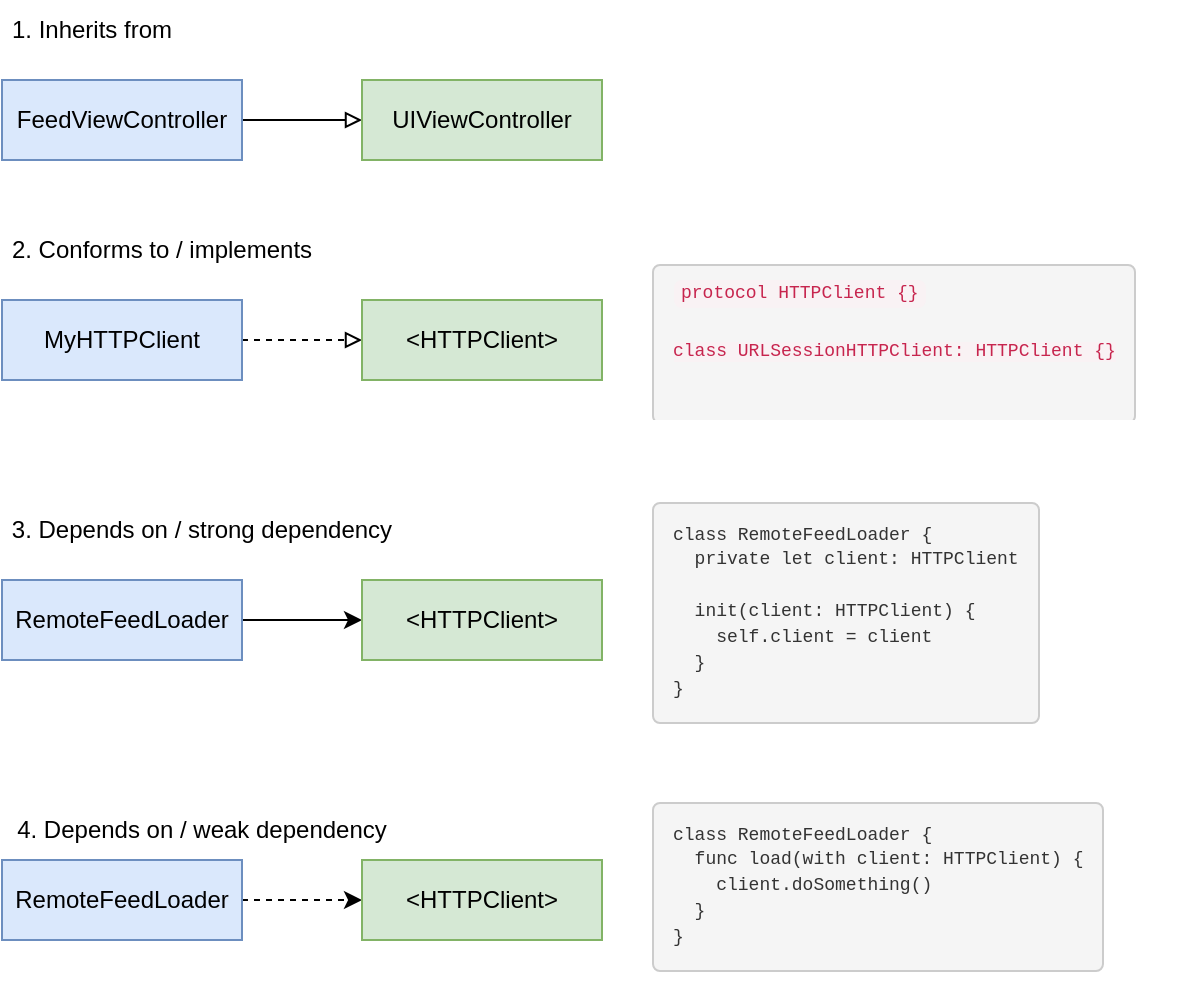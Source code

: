<mxfile version="24.6.5" type="github">
  <diagram name="Page-1" id="9f46799a-70d6-7492-0946-bef42562c5a5">
    <mxGraphModel dx="1430" dy="874" grid="1" gridSize="10" guides="1" tooltips="1" connect="1" arrows="1" fold="1" page="0" pageScale="1" pageWidth="1100" pageHeight="850" background="#ffffff" math="0" shadow="0">
      <root>
        <mxCell id="0" />
        <mxCell id="1" parent="0" />
        <mxCell id="aVy8gvsZeT_dXRaZOsSa-3" value="" style="edgeStyle=orthogonalEdgeStyle;rounded=0;orthogonalLoop=1;jettySize=auto;html=1;endArrow=block;endFill=0;" parent="1" source="aVy8gvsZeT_dXRaZOsSa-1" target="aVy8gvsZeT_dXRaZOsSa-2" edge="1">
          <mxGeometry relative="1" as="geometry" />
        </mxCell>
        <mxCell id="aVy8gvsZeT_dXRaZOsSa-1" value="FeedViewController" style="rounded=0;whiteSpace=wrap;html=1;fillColor=#dae8fc;strokeColor=#6c8ebf;" parent="1" vertex="1">
          <mxGeometry x="60" y="90" width="120" height="40" as="geometry" />
        </mxCell>
        <mxCell id="aVy8gvsZeT_dXRaZOsSa-2" value="UIViewController" style="rounded=0;whiteSpace=wrap;html=1;fillColor=#d5e8d4;strokeColor=#82b366;" parent="1" vertex="1">
          <mxGeometry x="240" y="90" width="120" height="40" as="geometry" />
        </mxCell>
        <mxCell id="aVy8gvsZeT_dXRaZOsSa-4" value="1. Inherits from" style="text;html=1;strokeColor=none;fillColor=none;align=center;verticalAlign=middle;whiteSpace=wrap;rounded=0;" parent="1" vertex="1">
          <mxGeometry x="60" y="50" width="90" height="30" as="geometry" />
        </mxCell>
        <mxCell id="aVy8gvsZeT_dXRaZOsSa-5" value="2. Conforms to / implements" style="text;html=1;strokeColor=none;fillColor=none;align=center;verticalAlign=middle;whiteSpace=wrap;rounded=0;" parent="1" vertex="1">
          <mxGeometry x="60" y="160" width="160" height="30" as="geometry" />
        </mxCell>
        <mxCell id="aVy8gvsZeT_dXRaZOsSa-8" value="" style="edgeStyle=orthogonalEdgeStyle;rounded=0;orthogonalLoop=1;jettySize=auto;html=1;endArrow=block;endFill=0;dashed=1;" parent="1" source="aVy8gvsZeT_dXRaZOsSa-6" target="aVy8gvsZeT_dXRaZOsSa-7" edge="1">
          <mxGeometry relative="1" as="geometry" />
        </mxCell>
        <mxCell id="aVy8gvsZeT_dXRaZOsSa-6" value="MyHTTPClient" style="rounded=0;whiteSpace=wrap;html=1;fillColor=#dae8fc;strokeColor=#6c8ebf;" parent="1" vertex="1">
          <mxGeometry x="60" y="200" width="120" height="40" as="geometry" />
        </mxCell>
        <mxCell id="aVy8gvsZeT_dXRaZOsSa-7" value="&amp;lt;HTTPClient&amp;gt;" style="rounded=0;whiteSpace=wrap;html=1;fillColor=#d5e8d4;strokeColor=#82b366;" parent="1" vertex="1">
          <mxGeometry x="240" y="200" width="120" height="40" as="geometry" />
        </mxCell>
        <mxCell id="aVy8gvsZeT_dXRaZOsSa-9" value="3. Depends on / strong dependency" style="text;html=1;strokeColor=none;fillColor=none;align=center;verticalAlign=middle;whiteSpace=wrap;rounded=0;" parent="1" vertex="1">
          <mxGeometry x="60" y="300" width="200" height="30" as="geometry" />
        </mxCell>
        <mxCell id="aVy8gvsZeT_dXRaZOsSa-12" value="" style="edgeStyle=orthogonalEdgeStyle;rounded=0;orthogonalLoop=1;jettySize=auto;html=1;" parent="1" source="aVy8gvsZeT_dXRaZOsSa-10" target="aVy8gvsZeT_dXRaZOsSa-11" edge="1">
          <mxGeometry relative="1" as="geometry" />
        </mxCell>
        <mxCell id="aVy8gvsZeT_dXRaZOsSa-10" value="RemoteFeedLoader" style="rounded=0;whiteSpace=wrap;html=1;fillColor=#dae8fc;strokeColor=#6c8ebf;" parent="1" vertex="1">
          <mxGeometry x="60" y="340" width="120" height="40" as="geometry" />
        </mxCell>
        <mxCell id="aVy8gvsZeT_dXRaZOsSa-11" value="&amp;lt;HTTPClient&amp;gt;" style="rounded=0;whiteSpace=wrap;html=1;fillColor=#d5e8d4;strokeColor=#82b366;" parent="1" vertex="1">
          <mxGeometry x="240" y="340" width="120" height="40" as="geometry" />
        </mxCell>
        <mxCell id="aVy8gvsZeT_dXRaZOsSa-13" value="4. Depends on / weak dependency" style="text;html=1;strokeColor=none;fillColor=none;align=center;verticalAlign=middle;whiteSpace=wrap;rounded=0;" parent="1" vertex="1">
          <mxGeometry x="60" y="450" width="200" height="30" as="geometry" />
        </mxCell>
        <mxCell id="aVy8gvsZeT_dXRaZOsSa-16" value="" style="edgeStyle=orthogonalEdgeStyle;rounded=0;orthogonalLoop=1;jettySize=auto;html=1;dashed=1;" parent="1" source="aVy8gvsZeT_dXRaZOsSa-14" target="aVy8gvsZeT_dXRaZOsSa-15" edge="1">
          <mxGeometry relative="1" as="geometry" />
        </mxCell>
        <mxCell id="aVy8gvsZeT_dXRaZOsSa-14" value="RemoteFeedLoader" style="rounded=0;whiteSpace=wrap;html=1;fillColor=#dae8fc;strokeColor=#6c8ebf;" parent="1" vertex="1">
          <mxGeometry x="60" y="480" width="120" height="40" as="geometry" />
        </mxCell>
        <mxCell id="aVy8gvsZeT_dXRaZOsSa-15" value="&amp;lt;HTTPClient&amp;gt;" style="rounded=0;whiteSpace=wrap;html=1;fillColor=#d5e8d4;strokeColor=#82b366;" parent="1" vertex="1">
          <mxGeometry x="240" y="480" width="120" height="40" as="geometry" />
        </mxCell>
        <mxCell id="aVy8gvsZeT_dXRaZOsSa-17" value="&lt;h1 style=&quot;font-size: 9px;&quot;&gt;&lt;pre style=&quot;font-weight: 400; box-sizing: inherit; overflow: auto; font-family: Menlo, Monaco, Consolas, &amp;quot;courier new&amp;quot;, monospace; font-size: 9px; padding: 9.5px; margin-top: 0px; margin-bottom: 10px; line-height: 1.429; color: rgb(51, 51, 51); word-break: break-all; overflow-wrap: break-word; background-color: rgb(245, 245, 245); border: 1px solid rgb(204, 204, 204); border-radius: 4px;&quot;&gt;class RemoteFeedLoader {&lt;br style=&quot;font-size: 9px;&quot;&gt;  func load(with client: HTTPClient) {&lt;br style=&quot;font-size: 9px;&quot;&gt;    client.doSomething()&lt;br style=&quot;font-size: 9px;&quot;&gt;  }&lt;br style=&quot;font-size: 9px;&quot;&gt;}&lt;/pre&gt;&lt;/h1&gt;" style="text;html=1;strokeColor=none;fillColor=none;spacing=5;spacingTop=-20;whiteSpace=wrap;overflow=hidden;rounded=0;fontSize=9;" parent="1" vertex="1">
          <mxGeometry x="380" y="455" width="250" height="90" as="geometry" />
        </mxCell>
        <mxCell id="aVy8gvsZeT_dXRaZOsSa-18" value="&lt;h1 style=&quot;font-size: 9px;&quot;&gt;&lt;pre style=&quot;font-weight: 400; box-sizing: inherit; overflow: auto; font-family: Menlo, Monaco, Consolas, &amp;quot;courier new&amp;quot;, monospace; font-size: 9px; padding: 9.5px; margin-top: 0px; margin-bottom: 10px; line-height: 1.429; color: rgb(51, 51, 51); word-break: break-all; overflow-wrap: break-word; background-color: rgb(245, 245, 245); border: 1px solid rgb(204, 204, 204); border-radius: 4px;&quot;&gt;class RemoteFeedLoader {&lt;br style=&quot;font-size: 9px;&quot;&gt;  private let client: HTTPClient&lt;br style=&quot;font-size: 9px;&quot;&gt;&lt;br style=&quot;font-size: 9px;&quot;&gt;  init(client: HTTPClient) {&lt;br style=&quot;font-size: 9px;&quot;&gt;    self.client = client&lt;br style=&quot;font-size: 9px;&quot;&gt;  }&lt;br style=&quot;font-size: 9px;&quot;&gt;}&lt;/pre&gt;&lt;/h1&gt;" style="text;html=1;strokeColor=none;fillColor=none;spacing=5;spacingTop=-20;whiteSpace=wrap;overflow=hidden;rounded=0;fontSize=9;" parent="1" vertex="1">
          <mxGeometry x="380" y="305" width="230" height="110" as="geometry" />
        </mxCell>
        <mxCell id="aVy8gvsZeT_dXRaZOsSa-20" value="&lt;h1 style=&quot;line-height: 0%;&quot;&gt;&lt;pre style=&quot;font-weight: 400; box-sizing: inherit; overflow: auto; font-family: Menlo, Monaco, Consolas, &amp;quot;courier new&amp;quot;, monospace; padding: 9.5px; margin-top: 0px; margin-bottom: 10px; line-height: 70%; color: rgb(51, 51, 51); word-break: break-all; overflow-wrap: break-word; background-color: rgb(245, 245, 245); border: 1px solid rgb(204, 204, 204); border-radius: 4px; font-size: 9px;&quot;&gt;&lt;p style=&quot;box-sizing: inherit; margin: 0px 0px 22px; line-height: 70%; caret-color: rgb(33, 35, 56); color: rgb(33, 35, 56); font-family: metropolis;&quot;&gt;&lt;code style=&quot;box-sizing: inherit; font-family: Menlo, Monaco, Consolas, &amp;quot;courier new&amp;quot;, monospace; padding: 2px 4px; color: rgb(199, 37, 78); background-color: rgb(249, 242, 244); border-radius: 4px; word-break: break-word;&quot;&gt;protocol HTTPClient {}&lt;/code&gt;&lt;/p&gt;&lt;p style=&quot;box-sizing: inherit; margin: 0px 0px 22px; line-height: 70%; caret-color: rgb(33, 35, 56); color: rgb(33, 35, 56); font-family: metropolis;&quot;&gt;&lt;span style=&quot;color: rgb(199, 37, 78); font-family: Menlo, Monaco, Consolas, &amp;quot;courier new&amp;quot;, monospace; background-color: rgb(249, 242, 244); white-space: normal;&quot;&gt;class URLSessionHTTPClient: HTTPClient {}&lt;/span&gt;&lt;/p&gt;&lt;/pre&gt;&lt;/h1&gt;" style="text;html=1;strokeColor=none;fillColor=none;spacing=5;spacingTop=-20;whiteSpace=wrap;overflow=hidden;rounded=0;fontSize=9;" parent="1" vertex="1">
          <mxGeometry x="380" y="180" width="270" height="80" as="geometry" />
        </mxCell>
      </root>
    </mxGraphModel>
  </diagram>
</mxfile>
